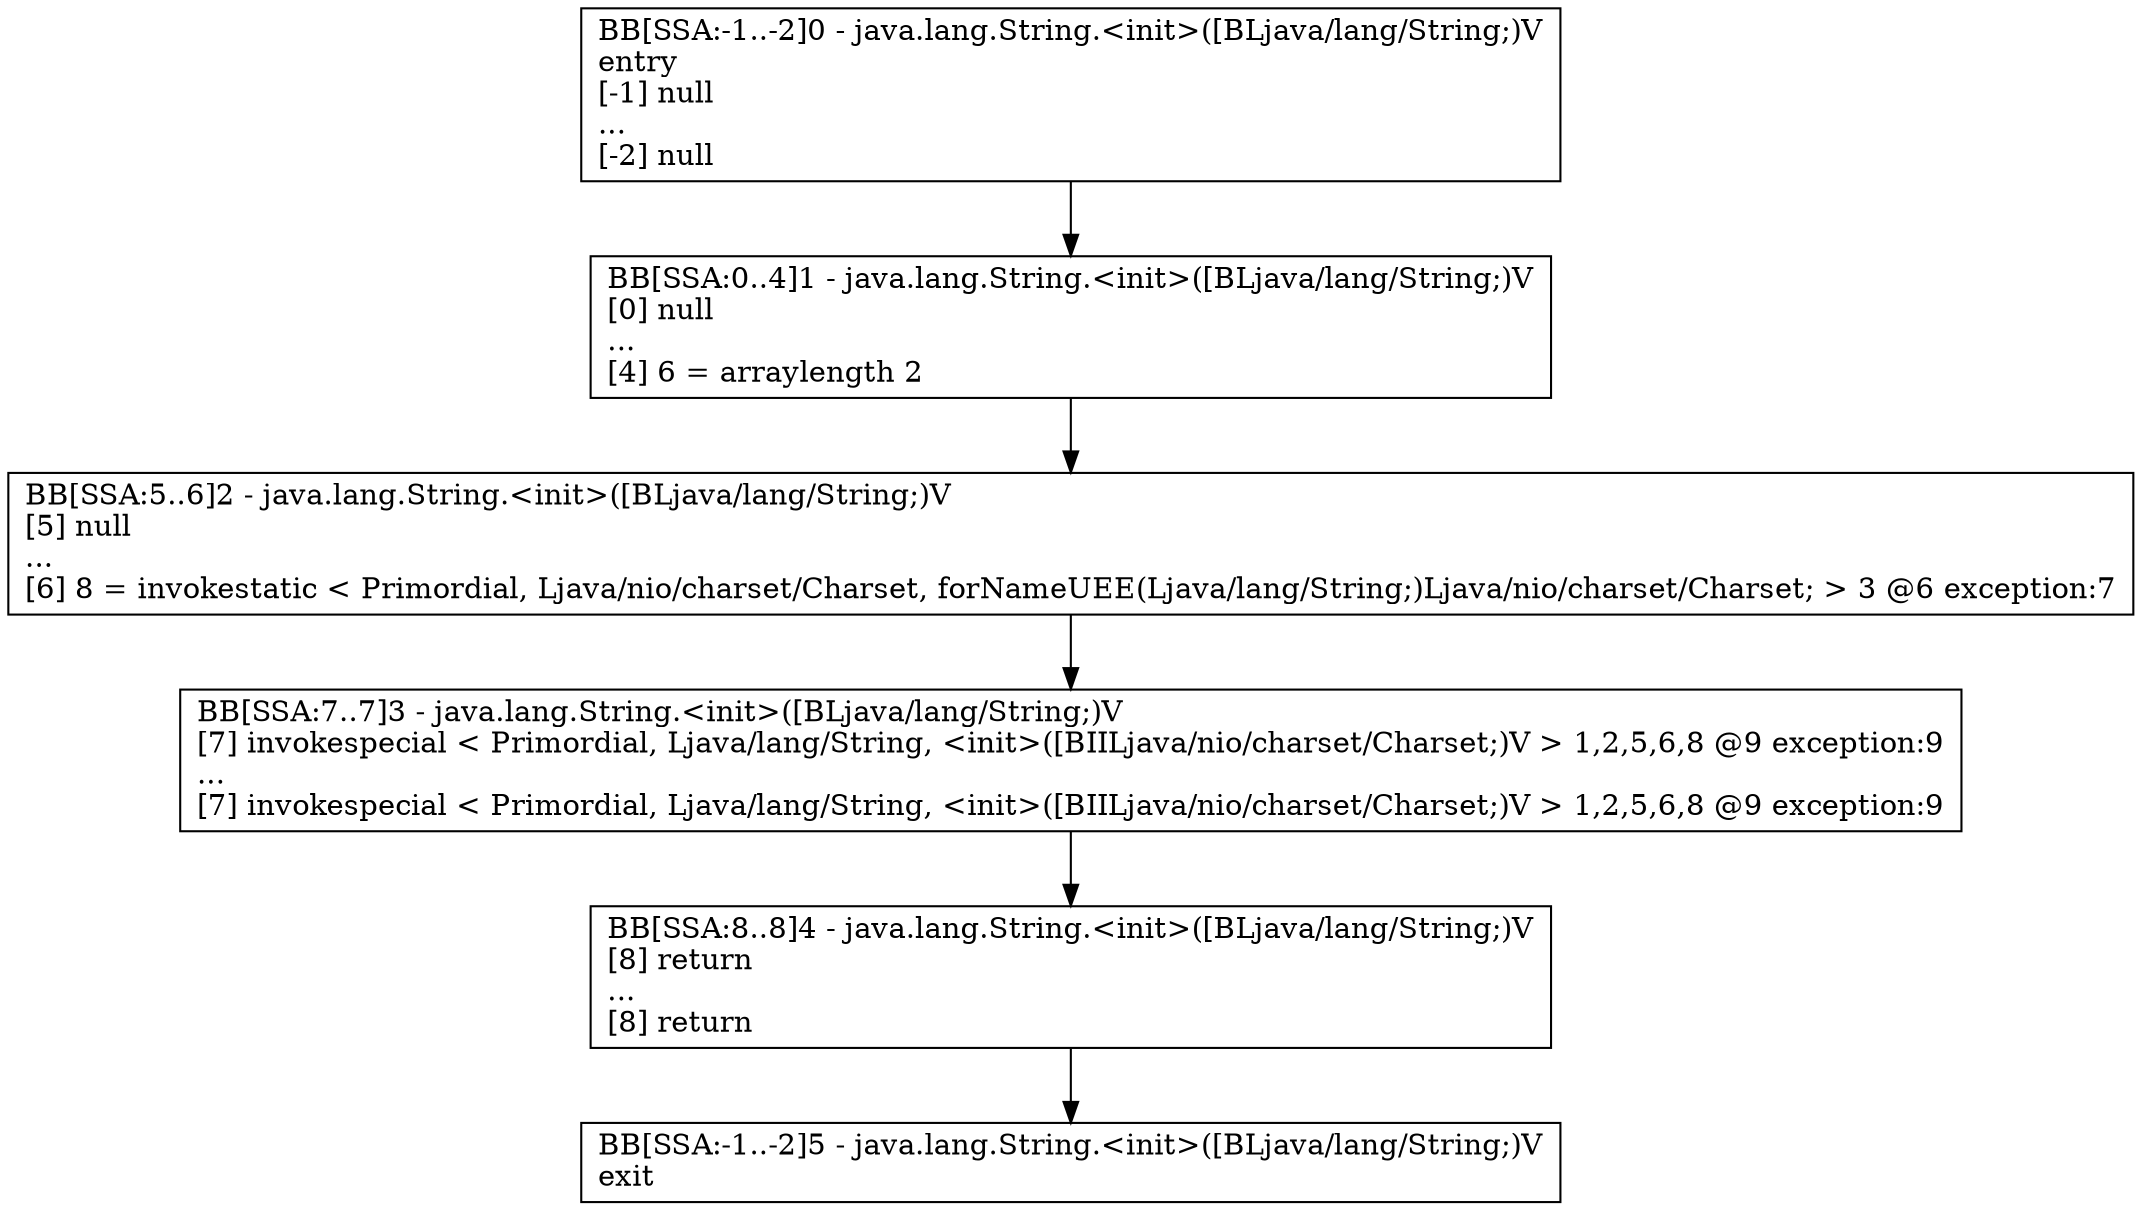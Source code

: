 digraph{
6 [label="BB[SSA:-1..-2]5 - java.lang.String.<init>([BLjava/lang/String;)V\lexit\l", shape=box, color=black]
1 [label="BB[SSA:-1..-2]0 - java.lang.String.<init>([BLjava/lang/String;)V\lentry\l[-1] null\l...\l[-2] null\l", shape=box, color=black]
2 [label="BB[SSA:0..4]1 - java.lang.String.<init>([BLjava/lang/String;)V\l[0] null\l...\l[4] 6 = arraylength 2\l", shape=box, color=black]
5 [label="BB[SSA:8..8]4 - java.lang.String.<init>([BLjava/lang/String;)V\l[8] return\l...\l[8] return\l", shape=box, color=black]
3 [label="BB[SSA:5..6]2 - java.lang.String.<init>([BLjava/lang/String;)V\l[5] null\l...\l[6] 8 = invokestatic < Primordial, Ljava/nio/charset/Charset, forNameUEE(Ljava/lang/String;)Ljava/nio/charset/Charset; > 3 @6 exception:7\l", shape=box, color=black]
4 [label="BB[SSA:7..7]3 - java.lang.String.<init>([BLjava/lang/String;)V\l[7] invokespecial < Primordial, Ljava/lang/String, <init>([BIILjava/nio/charset/Charset;)V > 1,2,5,6,8 @9 exception:9\l...\l[7] invokespecial < Primordial, Ljava/lang/String, <init>([BIILjava/nio/charset/Charset;)V > 1,2,5,6,8 @9 exception:9\l", shape=box, color=black]
1 -> 2
2 -> 3
3 -> 4
4 -> 5
5 -> 6
}